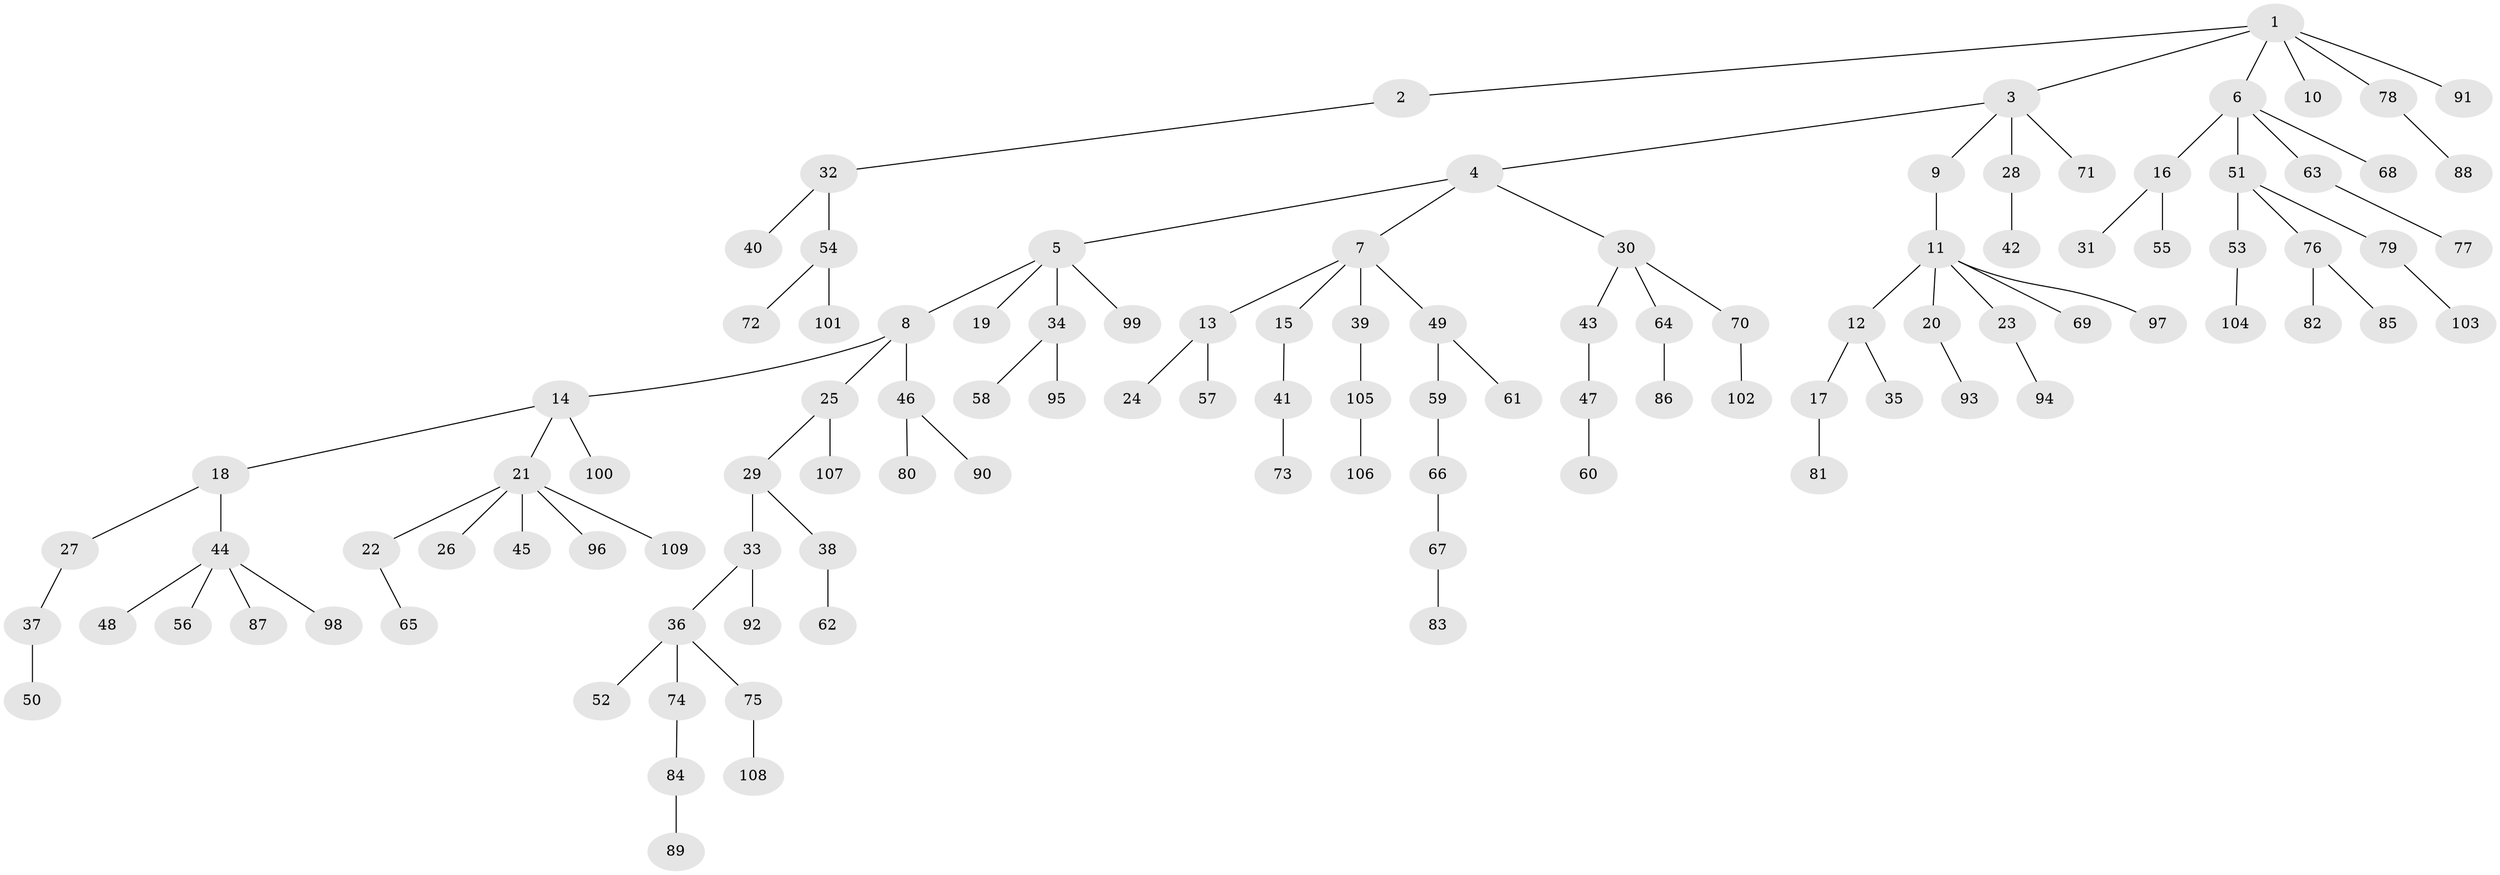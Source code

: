 // Generated by graph-tools (version 1.1) at 2025/15/03/09/25 04:15:26]
// undirected, 109 vertices, 108 edges
graph export_dot {
graph [start="1"]
  node [color=gray90,style=filled];
  1;
  2;
  3;
  4;
  5;
  6;
  7;
  8;
  9;
  10;
  11;
  12;
  13;
  14;
  15;
  16;
  17;
  18;
  19;
  20;
  21;
  22;
  23;
  24;
  25;
  26;
  27;
  28;
  29;
  30;
  31;
  32;
  33;
  34;
  35;
  36;
  37;
  38;
  39;
  40;
  41;
  42;
  43;
  44;
  45;
  46;
  47;
  48;
  49;
  50;
  51;
  52;
  53;
  54;
  55;
  56;
  57;
  58;
  59;
  60;
  61;
  62;
  63;
  64;
  65;
  66;
  67;
  68;
  69;
  70;
  71;
  72;
  73;
  74;
  75;
  76;
  77;
  78;
  79;
  80;
  81;
  82;
  83;
  84;
  85;
  86;
  87;
  88;
  89;
  90;
  91;
  92;
  93;
  94;
  95;
  96;
  97;
  98;
  99;
  100;
  101;
  102;
  103;
  104;
  105;
  106;
  107;
  108;
  109;
  1 -- 2;
  1 -- 3;
  1 -- 6;
  1 -- 10;
  1 -- 78;
  1 -- 91;
  2 -- 32;
  3 -- 4;
  3 -- 9;
  3 -- 28;
  3 -- 71;
  4 -- 5;
  4 -- 7;
  4 -- 30;
  5 -- 8;
  5 -- 19;
  5 -- 34;
  5 -- 99;
  6 -- 16;
  6 -- 51;
  6 -- 63;
  6 -- 68;
  7 -- 13;
  7 -- 15;
  7 -- 39;
  7 -- 49;
  8 -- 14;
  8 -- 25;
  8 -- 46;
  9 -- 11;
  11 -- 12;
  11 -- 20;
  11 -- 23;
  11 -- 69;
  11 -- 97;
  12 -- 17;
  12 -- 35;
  13 -- 24;
  13 -- 57;
  14 -- 18;
  14 -- 21;
  14 -- 100;
  15 -- 41;
  16 -- 31;
  16 -- 55;
  17 -- 81;
  18 -- 27;
  18 -- 44;
  20 -- 93;
  21 -- 22;
  21 -- 26;
  21 -- 45;
  21 -- 96;
  21 -- 109;
  22 -- 65;
  23 -- 94;
  25 -- 29;
  25 -- 107;
  27 -- 37;
  28 -- 42;
  29 -- 33;
  29 -- 38;
  30 -- 43;
  30 -- 64;
  30 -- 70;
  32 -- 40;
  32 -- 54;
  33 -- 36;
  33 -- 92;
  34 -- 58;
  34 -- 95;
  36 -- 52;
  36 -- 74;
  36 -- 75;
  37 -- 50;
  38 -- 62;
  39 -- 105;
  41 -- 73;
  43 -- 47;
  44 -- 48;
  44 -- 56;
  44 -- 87;
  44 -- 98;
  46 -- 80;
  46 -- 90;
  47 -- 60;
  49 -- 59;
  49 -- 61;
  51 -- 53;
  51 -- 76;
  51 -- 79;
  53 -- 104;
  54 -- 72;
  54 -- 101;
  59 -- 66;
  63 -- 77;
  64 -- 86;
  66 -- 67;
  67 -- 83;
  70 -- 102;
  74 -- 84;
  75 -- 108;
  76 -- 82;
  76 -- 85;
  78 -- 88;
  79 -- 103;
  84 -- 89;
  105 -- 106;
}
